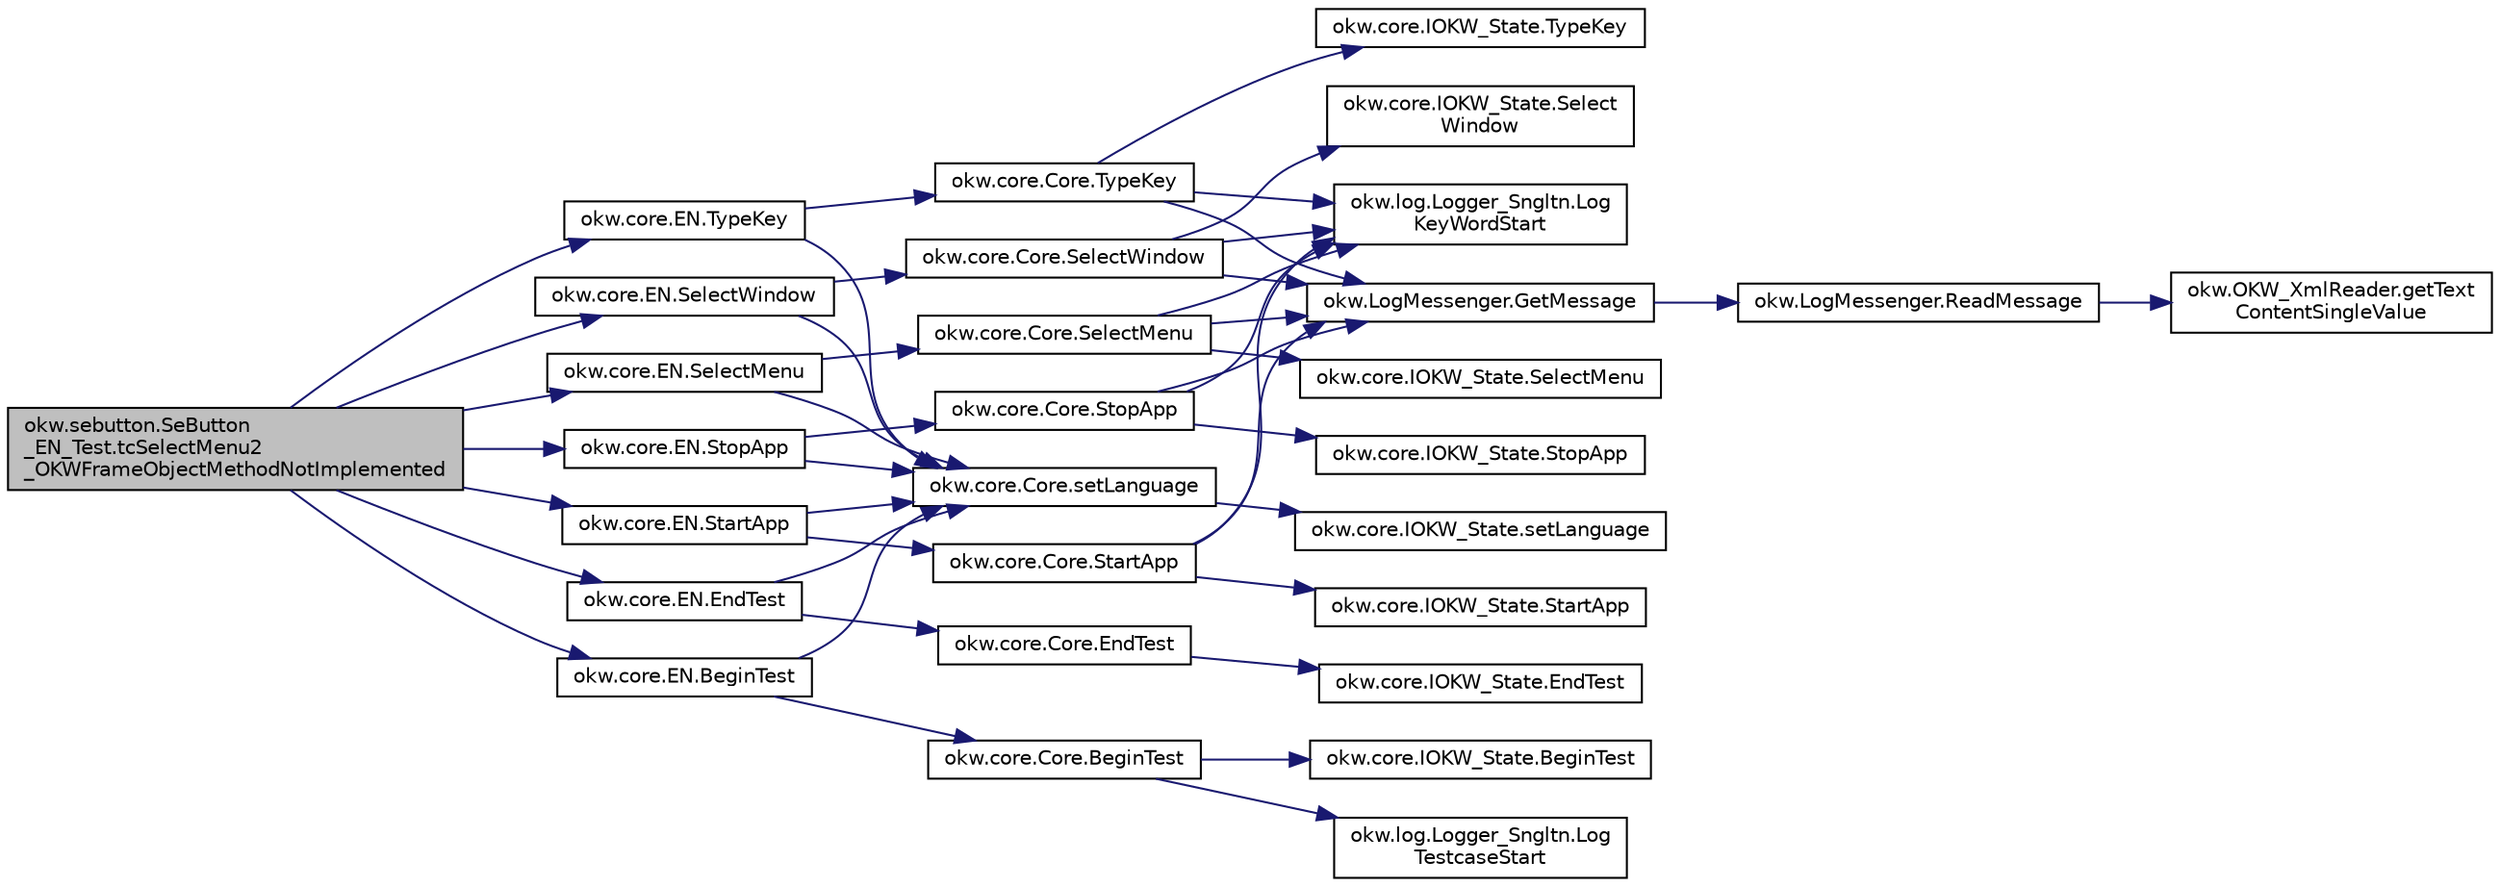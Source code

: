 digraph "okw.sebutton.SeButton_EN_Test.tcSelectMenu2_OKWFrameObjectMethodNotImplemented"
{
 // INTERACTIVE_SVG=YES
 // LATEX_PDF_SIZE
  edge [fontname="Helvetica",fontsize="10",labelfontname="Helvetica",labelfontsize="10"];
  node [fontname="Helvetica",fontsize="10",shape=record];
  rankdir="LR";
  Node462 [label="okw.sebutton.SeButton\l_EN_Test.tcSelectMenu2\l_OKWFrameObjectMethodNotImplemented",height=0.2,width=0.4,color="black", fillcolor="grey75", style="filled", fontcolor="black",tooltip="Test des Schlüsselwortes SelectMenu( FN, Val ) für den GUI-Adapter SeButton."];
  Node462 -> Node463 [color="midnightblue",fontsize="10",style="solid",fontname="Helvetica"];
  Node463 [label="okw.core.EN.BeginTest",height=0.2,width=0.4,color="black", fillcolor="white", style="filled",URL="$classokw_1_1core_1_1_e_n.html#aef613b0a3e6bb8a9623984db145cae69",tooltip="Markiert den Anfang eines neuen Testfalls."];
  Node463 -> Node464 [color="midnightblue",fontsize="10",style="solid",fontname="Helvetica"];
  Node464 [label="okw.core.Core.setLanguage",height=0.2,width=0.4,color="black", fillcolor="white", style="filled",URL="$classokw_1_1core_1_1_core.html#ab4e0f723d27cb11c944ec4c82c426100",tooltip="Setzt die Sprache auf den gegebenen wert Language."];
  Node464 -> Node465 [color="midnightblue",fontsize="10",style="solid",fontname="Helvetica"];
  Node465 [label="okw.core.IOKW_State.setLanguage",height=0.2,width=0.4,color="black", fillcolor="white", style="filled",URL="$interfaceokw_1_1core_1_1_i_o_k_w___state.html#a866baa0bde08a47418f54d63bdb56097",tooltip="Interne Methode zum setzen der Sprache für die sprachabhängigen Ausgaben der Dokumentation (Log)."];
  Node463 -> Node466 [color="midnightblue",fontsize="10",style="solid",fontname="Helvetica"];
  Node466 [label="okw.core.Core.BeginTest",height=0.2,width=0.4,color="black", fillcolor="white", style="filled",URL="$classokw_1_1core_1_1_core.html#acfefe92468c9eb9e951846372726c4d8",tooltip="Markiert den Anfang eines neuen Testfalls."];
  Node466 -> Node467 [color="midnightblue",fontsize="10",style="solid",fontname="Helvetica"];
  Node467 [label="okw.log.Logger_Sngltn.Log\lTestcaseStart",height=0.2,width=0.4,color="black", fillcolor="white", style="filled",URL="$classokw_1_1log_1_1_logger___sngltn.html#a60f4ad59db847ae61df928f9920f3deb",tooltip="Ausgabe des Testfalls."];
  Node466 -> Node468 [color="midnightblue",fontsize="10",style="solid",fontname="Helvetica"];
  Node468 [label="okw.core.IOKW_State.BeginTest",height=0.2,width=0.4,color="black", fillcolor="white", style="filled",URL="$interfaceokw_1_1core_1_1_i_o_k_w___state.html#ae5480ddb1fc37eade5d899d335bc4b13",tooltip="Markiert den Anfang eines neuen Testfalls."];
  Node462 -> Node469 [color="midnightblue",fontsize="10",style="solid",fontname="Helvetica"];
  Node469 [label="okw.core.EN.StartApp",height=0.2,width=0.4,color="black", fillcolor="white", style="filled",URL="$classokw_1_1core_1_1_e_n.html#aaa7465ee7f135c724668d8b22dc2219f",tooltip="Startet die gegebene Anwendung."];
  Node469 -> Node464 [color="midnightblue",fontsize="10",style="solid",fontname="Helvetica"];
  Node469 -> Node470 [color="midnightblue",fontsize="10",style="solid",fontname="Helvetica"];
  Node470 [label="okw.core.Core.StartApp",height=0.2,width=0.4,color="black", fillcolor="white", style="filled",URL="$classokw_1_1core_1_1_core.html#ac20a22275b6aea1c4e551dce1fd0c1e9",tooltip="Startet die gegebene Anwendung."];
  Node470 -> Node471 [color="midnightblue",fontsize="10",style="solid",fontname="Helvetica"];
  Node471 [label="okw.log.Logger_Sngltn.Log\lKeyWordStart",height=0.2,width=0.4,color="black", fillcolor="white", style="filled",URL="$classokw_1_1log_1_1_logger___sngltn.html#a70ec25e200e00ecefc544e8fd371d2ef",tooltip="Ausgabe eines Schlüsselwortes."];
  Node470 -> Node472 [color="midnightblue",fontsize="10",style="solid",fontname="Helvetica"];
  Node472 [label="okw.LogMessenger.GetMessage",height=0.2,width=0.4,color="black", fillcolor="white", style="filled",URL="$classokw_1_1_log_messenger.html#af225d1f037d47b3b085175c09d78bdd2",tooltip="Holt die Log-Meldung für MethodeNmae/Textkey ohne weitere Parameter."];
  Node472 -> Node473 [color="midnightblue",fontsize="10",style="solid",fontname="Helvetica"];
  Node473 [label="okw.LogMessenger.ReadMessage",height=0.2,width=0.4,color="black", fillcolor="white", style="filled",URL="$classokw_1_1_log_messenger.html#a530cd6ab82ec82a04206a2e976ec06e3",tooltip="Interne Kernfunktion holt die Log-Meldung mit Platzhaltern aus der XML-Datei."];
  Node473 -> Node474 [color="midnightblue",fontsize="10",style="solid",fontname="Helvetica"];
  Node474 [label="okw.OKW_XmlReader.getText\lContentSingleValue",height=0.2,width=0.4,color="black", fillcolor="white", style="filled",URL="$classokw_1_1_o_k_w___xml_reader.html#ab920b5335a2e1429c14cc5f8e79f39eb",tooltip="Lies den TextContent eines Tag."];
  Node470 -> Node475 [color="midnightblue",fontsize="10",style="solid",fontname="Helvetica"];
  Node475 [label="okw.core.IOKW_State.StartApp",height=0.2,width=0.4,color="black", fillcolor="white", style="filled",URL="$interfaceokw_1_1core_1_1_i_o_k_w___state.html#a0ec9b7c60041061f1b01d85b703a27a8",tooltip="Startet die gegebene Anwendung."];
  Node462 -> Node476 [color="midnightblue",fontsize="10",style="solid",fontname="Helvetica"];
  Node476 [label="okw.core.EN.TypeKey",height=0.2,width=0.4,color="black", fillcolor="white", style="filled",URL="$classokw_1_1core_1_1_e_n.html#ae24d951e607b9b82af4f3b80e71285b9",tooltip="Tastatureingaben von Daten in das aktive Fensterobjekt."];
  Node476 -> Node464 [color="midnightblue",fontsize="10",style="solid",fontname="Helvetica"];
  Node476 -> Node477 [color="midnightblue",fontsize="10",style="solid",fontname="Helvetica"];
  Node477 [label="okw.core.Core.TypeKey",height=0.2,width=0.4,color="black", fillcolor="white", style="filled",URL="$classokw_1_1core_1_1_core.html#ad09bf3a237b88913dbe9ebc228db1cf3",tooltip="Tastatureingaben von Daten in das aktive Fensterobjekt."];
  Node477 -> Node471 [color="midnightblue",fontsize="10",style="solid",fontname="Helvetica"];
  Node477 -> Node472 [color="midnightblue",fontsize="10",style="solid",fontname="Helvetica"];
  Node477 -> Node478 [color="midnightblue",fontsize="10",style="solid",fontname="Helvetica"];
  Node478 [label="okw.core.IOKW_State.TypeKey",height=0.2,width=0.4,color="black", fillcolor="white", style="filled",URL="$interfaceokw_1_1core_1_1_i_o_k_w___state.html#a0466b45ed636074a1b6cd52de6b5fdd6",tooltip="Tastatureingaben von Daten in das aktive Fensterobjekt."];
  Node462 -> Node479 [color="midnightblue",fontsize="10",style="solid",fontname="Helvetica"];
  Node479 [label="okw.core.EN.SelectWindow",height=0.2,width=0.4,color="black", fillcolor="white", style="filled",URL="$classokw_1_1core_1_1_e_n.html#a2b61c2b39a9cfdbdfd25fe0e3d43785b",tooltip="Setzt den Kontext auf das gegebene Fenster."];
  Node479 -> Node464 [color="midnightblue",fontsize="10",style="solid",fontname="Helvetica"];
  Node479 -> Node480 [color="midnightblue",fontsize="10",style="solid",fontname="Helvetica"];
  Node480 [label="okw.core.Core.SelectWindow",height=0.2,width=0.4,color="black", fillcolor="white", style="filled",URL="$classokw_1_1core_1_1_core.html#a6a68660eb5e34965522896e2a5c48314",tooltip="Setzt den Kontext auf das gegebene Fenster."];
  Node480 -> Node471 [color="midnightblue",fontsize="10",style="solid",fontname="Helvetica"];
  Node480 -> Node472 [color="midnightblue",fontsize="10",style="solid",fontname="Helvetica"];
  Node480 -> Node481 [color="midnightblue",fontsize="10",style="solid",fontname="Helvetica"];
  Node481 [label="okw.core.IOKW_State.Select\lWindow",height=0.2,width=0.4,color="black", fillcolor="white", style="filled",URL="$interfaceokw_1_1core_1_1_i_o_k_w___state.html#ad4fc9610ed5b1176590a45b55e6ac7f0",tooltip="Setzt den Kontext auf das gegebene Fenster."];
  Node462 -> Node482 [color="midnightblue",fontsize="10",style="solid",fontname="Helvetica"];
  Node482 [label="okw.core.EN.SelectMenu",height=0.2,width=0.4,color="black", fillcolor="white", style="filled",URL="$classokw_1_1core_1_1_e_n.html#a520790674701ae4cfe410c4d02871b4b",tooltip="Wählt den gegebenen Menü-Eintrag aus."];
  Node482 -> Node464 [color="midnightblue",fontsize="10",style="solid",fontname="Helvetica"];
  Node482 -> Node483 [color="midnightblue",fontsize="10",style="solid",fontname="Helvetica"];
  Node483 [label="okw.core.Core.SelectMenu",height=0.2,width=0.4,color="black", fillcolor="white", style="filled",URL="$classokw_1_1core_1_1_core.html#ad456e1c840aa697b44843afd9fefa8e2",tooltip="Wählt den gegebenen Menü-Eintrag aus."];
  Node483 -> Node471 [color="midnightblue",fontsize="10",style="solid",fontname="Helvetica"];
  Node483 -> Node472 [color="midnightblue",fontsize="10",style="solid",fontname="Helvetica"];
  Node483 -> Node484 [color="midnightblue",fontsize="10",style="solid",fontname="Helvetica"];
  Node484 [label="okw.core.IOKW_State.SelectMenu",height=0.2,width=0.4,color="black", fillcolor="white", style="filled",URL="$interfaceokw_1_1core_1_1_i_o_k_w___state.html#ae224c8800159ae480d8cd1badda53ef2",tooltip="Wählt den gegebenen Menü-Eintrag aus."];
  Node462 -> Node485 [color="midnightblue",fontsize="10",style="solid",fontname="Helvetica"];
  Node485 [label="okw.core.EN.StopApp",height=0.2,width=0.4,color="black", fillcolor="white", style="filled",URL="$classokw_1_1core_1_1_e_n.html#aba06d28c60512e1dc55902403abbd3f6",tooltip="Beendet eine gegebene Anwendung."];
  Node485 -> Node464 [color="midnightblue",fontsize="10",style="solid",fontname="Helvetica"];
  Node485 -> Node486 [color="midnightblue",fontsize="10",style="solid",fontname="Helvetica"];
  Node486 [label="okw.core.Core.StopApp",height=0.2,width=0.4,color="black", fillcolor="white", style="filled",URL="$classokw_1_1core_1_1_core.html#a13d953a145a5e1bc776785f8433ba69c",tooltip="Beendet eine gegebene Anwendung."];
  Node486 -> Node471 [color="midnightblue",fontsize="10",style="solid",fontname="Helvetica"];
  Node486 -> Node472 [color="midnightblue",fontsize="10",style="solid",fontname="Helvetica"];
  Node486 -> Node487 [color="midnightblue",fontsize="10",style="solid",fontname="Helvetica"];
  Node487 [label="okw.core.IOKW_State.StopApp",height=0.2,width=0.4,color="black", fillcolor="white", style="filled",URL="$interfaceokw_1_1core_1_1_i_o_k_w___state.html#a789e33be9253edfccfe5654f537cf52a",tooltip="Beendet eine gegebene Anwendung."];
  Node462 -> Node488 [color="midnightblue",fontsize="10",style="solid",fontname="Helvetica"];
  Node488 [label="okw.core.EN.EndTest",height=0.2,width=0.4,color="black", fillcolor="white", style="filled",URL="$classokw_1_1core_1_1_e_n.html#aa51cc1227f749efca4fd2801f5cb664f",tooltip="Signalisiert das Ende eines Testfalls."];
  Node488 -> Node464 [color="midnightblue",fontsize="10",style="solid",fontname="Helvetica"];
  Node488 -> Node489 [color="midnightblue",fontsize="10",style="solid",fontname="Helvetica"];
  Node489 [label="okw.core.Core.EndTest",height=0.2,width=0.4,color="black", fillcolor="white", style="filled",URL="$classokw_1_1core_1_1_core.html#abf0b4a4074d5292675319eb0045fcb9c",tooltip="Signalisiert das Ende eines Testfalls."];
  Node489 -> Node490 [color="midnightblue",fontsize="10",style="solid",fontname="Helvetica"];
  Node490 [label="okw.core.IOKW_State.EndTest",height=0.2,width=0.4,color="black", fillcolor="white", style="filled",URL="$interfaceokw_1_1core_1_1_i_o_k_w___state.html#ac0b681eddd02ac39ff0c4970a634a186",tooltip="Signalisiert das Ende eines Testfalls."];
}
